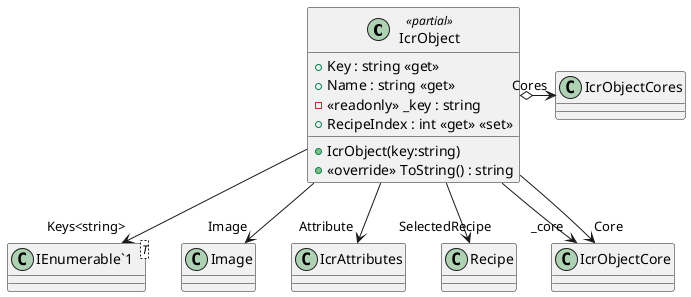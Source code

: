 @startuml
class IcrObject <<partial>> {
    + Key : string <<get>>
    + Name : string <<get>>
    - <<readonly>> _key : string
    + IcrObject(key:string)
    + RecipeIndex : int <<get>> <<set>>
    + <<override>> ToString() : string
}
class "IEnumerable`1"<T> {
}
IcrObject o-> "Cores" IcrObjectCores
IcrObject --> "Keys<string>" "IEnumerable`1"
IcrObject --> "Image" Image
IcrObject --> "Attribute" IcrAttributes
IcrObject --> "SelectedRecipe" Recipe
IcrObject --> "_core" IcrObjectCore
IcrObject --> "Core" IcrObjectCore
@enduml
